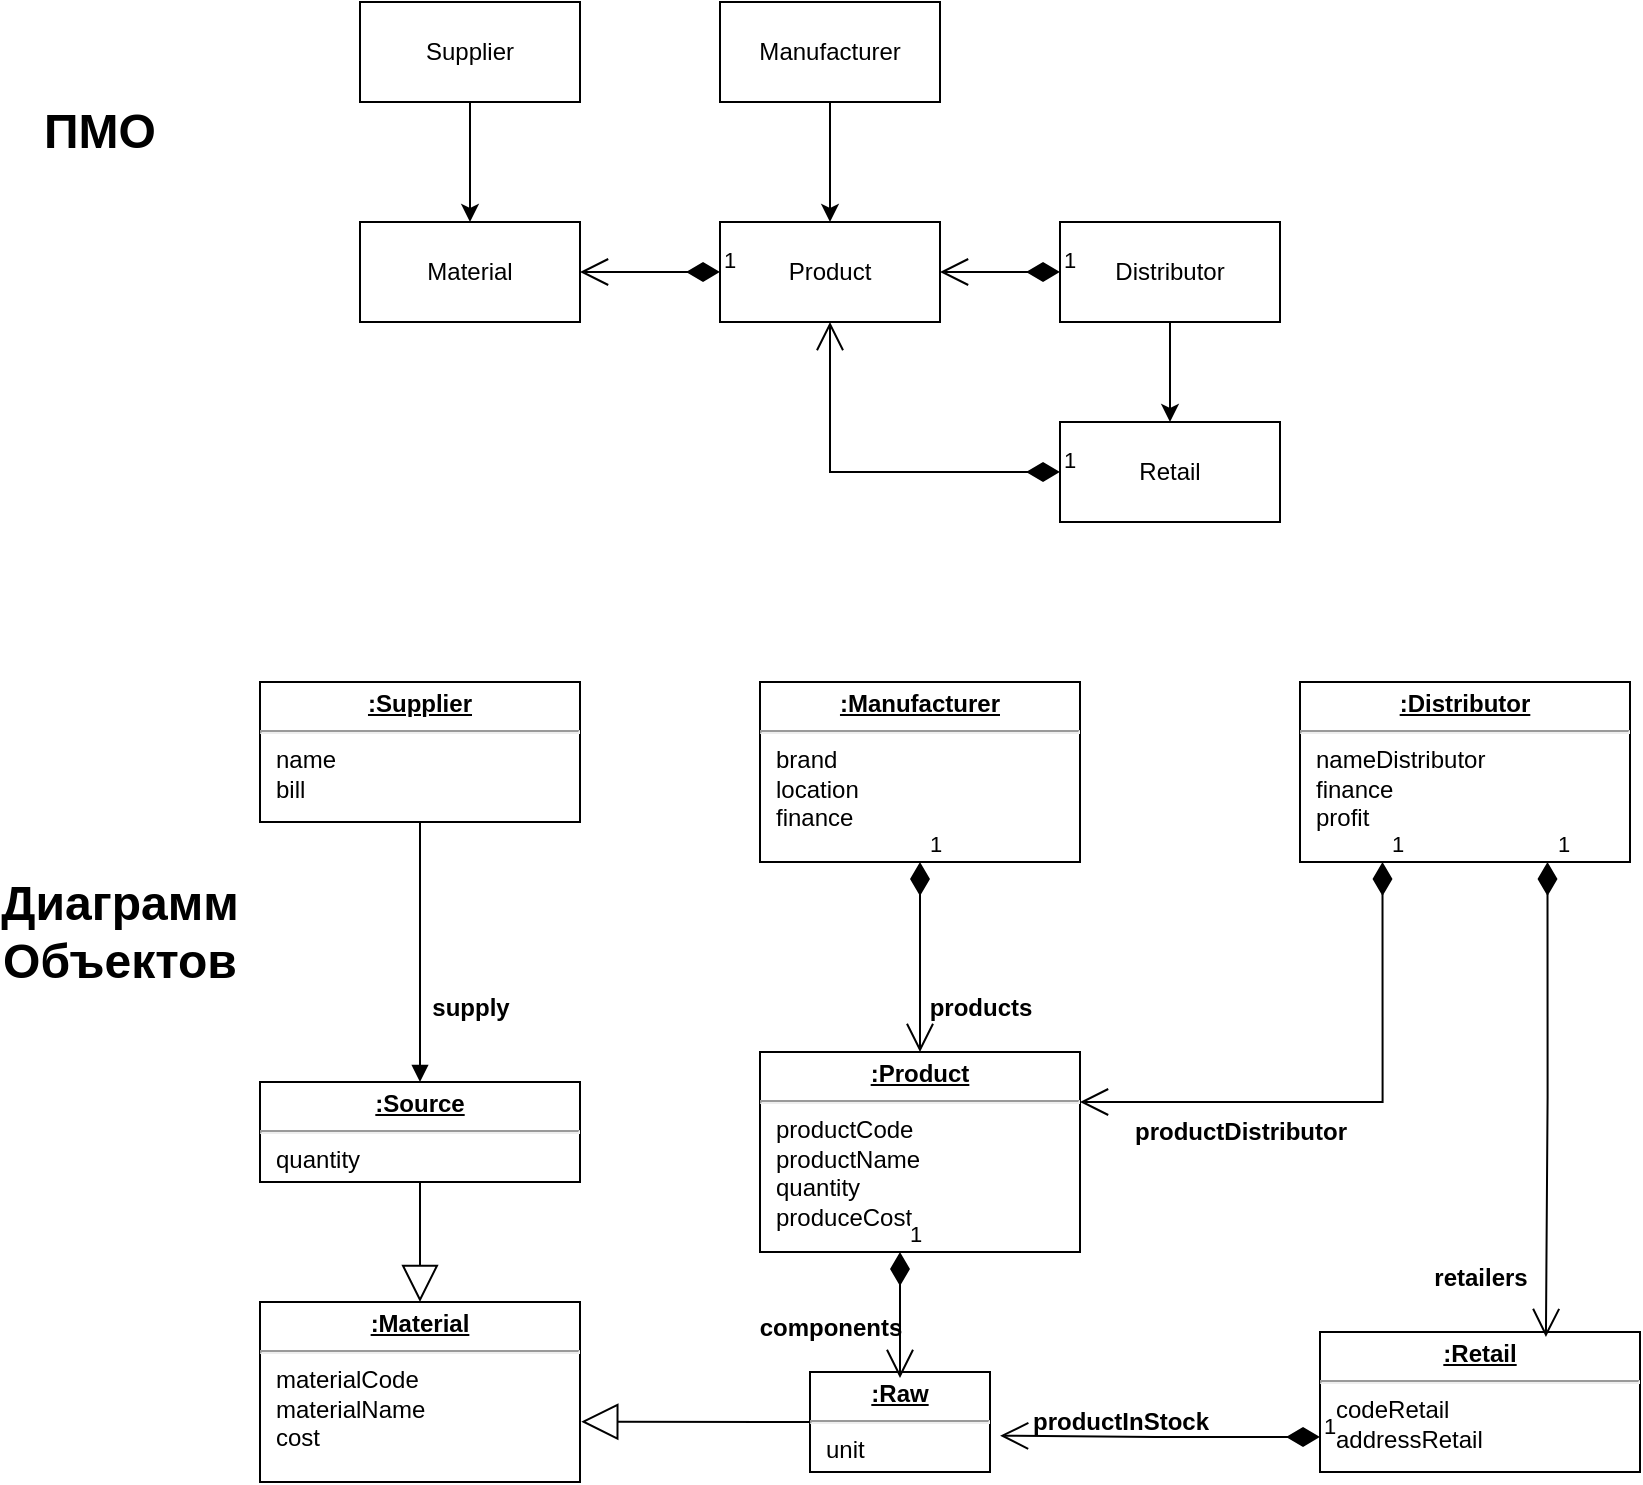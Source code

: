 <mxfile version="22.0.0" type="device">
  <diagram name="Page-1" id="U_HJIQiXyyQITteJd8Ai">
    <mxGraphModel dx="1276" dy="606" grid="1" gridSize="10" guides="1" tooltips="1" connect="1" arrows="1" fold="1" page="1" pageScale="1" pageWidth="850" pageHeight="1100" math="0" shadow="0">
      <root>
        <mxCell id="0" />
        <mxCell id="1" parent="0" />
        <mxCell id="j0TCoYzlLEWcFr1gE0Wx-1" value="Маnufacturer" style="html=1;whiteSpace=wrap;" parent="1" vertex="1">
          <mxGeometry x="380" y="60" width="110" height="50" as="geometry" />
        </mxCell>
        <mxCell id="17qH06IllyJhuKljJ-RB-3" style="edgeStyle=orthogonalEdgeStyle;rounded=0;orthogonalLoop=1;jettySize=auto;html=1;exitX=0.5;exitY=1;exitDx=0;exitDy=0;entryX=0.5;entryY=0;entryDx=0;entryDy=0;" parent="1" source="j0TCoYzlLEWcFr1gE0Wx-2" target="j0TCoYzlLEWcFr1gE0Wx-4" edge="1">
          <mxGeometry relative="1" as="geometry" />
        </mxCell>
        <mxCell id="j0TCoYzlLEWcFr1gE0Wx-2" value="Supplier" style="html=1;whiteSpace=wrap;" parent="1" vertex="1">
          <mxGeometry x="200" y="60" width="110" height="50" as="geometry" />
        </mxCell>
        <mxCell id="j0TCoYzlLEWcFr1gE0Wx-3" value="Product" style="html=1;whiteSpace=wrap;" parent="1" vertex="1">
          <mxGeometry x="380" y="170" width="110" height="50" as="geometry" />
        </mxCell>
        <mxCell id="j0TCoYzlLEWcFr1gE0Wx-4" value="Material" style="html=1;whiteSpace=wrap;" parent="1" vertex="1">
          <mxGeometry x="200" y="170" width="110" height="50" as="geometry" />
        </mxCell>
        <mxCell id="j0TCoYzlLEWcFr1gE0Wx-14" style="edgeStyle=orthogonalEdgeStyle;rounded=0;orthogonalLoop=1;jettySize=auto;html=1;" parent="1" source="j0TCoYzlLEWcFr1gE0Wx-5" target="j0TCoYzlLEWcFr1gE0Wx-6" edge="1">
          <mxGeometry relative="1" as="geometry" />
        </mxCell>
        <mxCell id="j0TCoYzlLEWcFr1gE0Wx-5" value="Distributor" style="html=1;whiteSpace=wrap;" parent="1" vertex="1">
          <mxGeometry x="550" y="170" width="110" height="50" as="geometry" />
        </mxCell>
        <mxCell id="j0TCoYzlLEWcFr1gE0Wx-6" value="Retail" style="html=1;whiteSpace=wrap;" parent="1" vertex="1">
          <mxGeometry x="550" y="270" width="110" height="50" as="geometry" />
        </mxCell>
        <mxCell id="j0TCoYzlLEWcFr1gE0Wx-10" style="edgeStyle=orthogonalEdgeStyle;rounded=0;orthogonalLoop=1;jettySize=auto;html=1;entryX=0.5;entryY=0;entryDx=0;entryDy=0;" parent="1" source="j0TCoYzlLEWcFr1gE0Wx-1" target="j0TCoYzlLEWcFr1gE0Wx-3" edge="1">
          <mxGeometry relative="1" as="geometry" />
        </mxCell>
        <mxCell id="j0TCoYzlLEWcFr1gE0Wx-20" value="1" style="endArrow=open;html=1;endSize=12;startArrow=diamondThin;startSize=14;startFill=1;edgeStyle=orthogonalEdgeStyle;align=left;verticalAlign=bottom;rounded=0;exitX=0;exitY=0.5;exitDx=0;exitDy=0;entryX=1;entryY=0.5;entryDx=0;entryDy=0;" parent="1" source="j0TCoYzlLEWcFr1gE0Wx-3" target="j0TCoYzlLEWcFr1gE0Wx-4" edge="1">
          <mxGeometry x="-1" y="3" relative="1" as="geometry">
            <mxPoint x="300" y="180" as="sourcePoint" />
            <mxPoint x="460" y="180" as="targetPoint" />
          </mxGeometry>
        </mxCell>
        <mxCell id="j0TCoYzlLEWcFr1gE0Wx-21" value="&lt;p style=&quot;margin:0px;margin-top:4px;text-align:center;text-decoration:underline;&quot;&gt;&lt;b&gt;:Manufacturer&lt;/b&gt;&lt;/p&gt;&lt;hr&gt;&lt;p style=&quot;margin:0px;margin-left:8px;&quot;&gt;brand&amp;nbsp;&amp;nbsp;&lt;br&gt;location&amp;nbsp;&lt;br&gt;finance&amp;nbsp;&lt;/p&gt;" style="verticalAlign=top;align=left;overflow=fill;fontSize=12;fontFamily=Helvetica;html=1;whiteSpace=wrap;" parent="1" vertex="1">
          <mxGeometry x="400" y="400" width="160" height="90" as="geometry" />
        </mxCell>
        <mxCell id="j0TCoYzlLEWcFr1gE0Wx-22" value="&lt;p style=&quot;margin:0px;margin-top:4px;text-align:center;text-decoration:underline;&quot;&gt;&lt;b&gt;:Supplier&lt;/b&gt;&lt;/p&gt;&lt;hr&gt;&lt;p style=&quot;margin:0px;margin-left:8px;&quot;&gt;name&amp;nbsp;&amp;nbsp;&lt;br&gt;bill&amp;nbsp;&lt;/p&gt;" style="verticalAlign=top;align=left;overflow=fill;fontSize=12;fontFamily=Helvetica;html=1;whiteSpace=wrap;" parent="1" vertex="1">
          <mxGeometry x="150" y="400" width="160" height="70" as="geometry" />
        </mxCell>
        <mxCell id="j0TCoYzlLEWcFr1gE0Wx-23" value="&lt;p style=&quot;margin:0px;margin-top:4px;text-align:center;text-decoration:underline;&quot;&gt;&lt;b&gt;:Material&lt;/b&gt;&lt;/p&gt;&lt;hr&gt;&lt;p style=&quot;margin:0px;margin-left:8px;&quot;&gt;materialCode&amp;nbsp;&amp;nbsp;&lt;br&gt;materialName&amp;nbsp;&lt;/p&gt;&lt;p style=&quot;margin:0px;margin-left:8px;&quot;&gt;cost&amp;nbsp;&lt;/p&gt;&lt;p style=&quot;margin:0px;margin-left:8px;&quot;&gt;&lt;br&gt;&lt;/p&gt;" style="verticalAlign=top;align=left;overflow=fill;fontSize=12;fontFamily=Helvetica;html=1;whiteSpace=wrap;" parent="1" vertex="1">
          <mxGeometry x="150" y="710" width="160" height="90" as="geometry" />
        </mxCell>
        <mxCell id="j0TCoYzlLEWcFr1gE0Wx-24" value="&lt;p style=&quot;margin:0px;margin-top:4px;text-align:center;text-decoration:underline;&quot;&gt;&lt;b&gt;:Source&lt;/b&gt;&lt;/p&gt;&lt;hr&gt;&lt;p style=&quot;margin:0px;margin-left:8px;&quot;&gt;quantity&amp;nbsp;&amp;nbsp;&lt;br&gt;&lt;/p&gt;" style="verticalAlign=top;align=left;overflow=fill;fontSize=12;fontFamily=Helvetica;html=1;whiteSpace=wrap;" parent="1" vertex="1">
          <mxGeometry x="150" y="600" width="160" height="50" as="geometry" />
        </mxCell>
        <mxCell id="j0TCoYzlLEWcFr1gE0Wx-28" value="&lt;p style=&quot;margin:0px;margin-top:4px;text-align:center;text-decoration:underline;&quot;&gt;&lt;b&gt;:Raw&lt;/b&gt;&lt;/p&gt;&lt;hr&gt;&lt;p style=&quot;margin:0px;margin-left:8px;&quot;&gt;unit&amp;nbsp;&amp;nbsp;&lt;br&gt;&lt;/p&gt;" style="verticalAlign=top;align=left;overflow=fill;fontSize=12;fontFamily=Helvetica;html=1;whiteSpace=wrap;" parent="1" vertex="1">
          <mxGeometry x="425" y="745" width="90" height="50" as="geometry" />
        </mxCell>
        <mxCell id="j0TCoYzlLEWcFr1gE0Wx-29" value="&lt;p style=&quot;margin:0px;margin-top:4px;text-align:center;text-decoration:underline;&quot;&gt;&lt;b&gt;:Product&lt;/b&gt;&lt;/p&gt;&lt;hr&gt;&lt;p style=&quot;margin:0px;margin-left:8px;&quot;&gt;productCode&lt;/p&gt;&lt;p style=&quot;margin:0px;margin-left:8px;&quot;&gt;productName&lt;/p&gt;&lt;p style=&quot;margin:0px;margin-left:8px;&quot;&gt;quantity&lt;/p&gt;&lt;p style=&quot;margin:0px;margin-left:8px;&quot;&gt;produceCost&amp;nbsp;&lt;br&gt;&lt;/p&gt;" style="verticalAlign=top;align=left;overflow=fill;fontSize=12;fontFamily=Helvetica;html=1;whiteSpace=wrap;" parent="1" vertex="1">
          <mxGeometry x="400" y="585" width="160" height="100" as="geometry" />
        </mxCell>
        <mxCell id="j0TCoYzlLEWcFr1gE0Wx-30" value="&lt;p style=&quot;margin:0px;margin-top:4px;text-align:center;text-decoration:underline;&quot;&gt;&lt;b&gt;:Distributor&lt;/b&gt;&lt;/p&gt;&lt;hr&gt;&lt;p style=&quot;margin:0px;margin-left:8px;&quot;&gt;nameDistributor&lt;/p&gt;&lt;p style=&quot;margin:0px;margin-left:8px;&quot;&gt;finance&lt;br&gt;profit&amp;nbsp;&lt;/p&gt;" style="verticalAlign=top;align=left;overflow=fill;fontSize=12;fontFamily=Helvetica;html=1;whiteSpace=wrap;" parent="1" vertex="1">
          <mxGeometry x="670" y="400" width="165" height="90" as="geometry" />
        </mxCell>
        <mxCell id="j0TCoYzlLEWcFr1gE0Wx-31" value="&lt;p style=&quot;margin:0px;margin-top:4px;text-align:center;text-decoration:underline;&quot;&gt;&lt;b&gt;:Retail&lt;/b&gt;&lt;/p&gt;&lt;hr&gt;&lt;p style=&quot;margin:0px;margin-left:8px;&quot;&gt;codeRetail&lt;br&gt;addressRetail&lt;span style=&quot;white-space: pre;&quot;&gt;&#x9;&lt;/span&gt;&amp;nbsp;&lt;br&gt;&lt;br&gt;&lt;/p&gt;" style="verticalAlign=top;align=left;overflow=fill;fontSize=12;fontFamily=Helvetica;html=1;whiteSpace=wrap;" parent="1" vertex="1">
          <mxGeometry x="680" y="725" width="160" height="70" as="geometry" />
        </mxCell>
        <mxCell id="j0TCoYzlLEWcFr1gE0Wx-34" value="1" style="endArrow=open;html=1;endSize=12;startArrow=diamondThin;startSize=14;startFill=1;edgeStyle=orthogonalEdgeStyle;align=left;verticalAlign=bottom;rounded=0;exitX=0.5;exitY=1;exitDx=0;exitDy=0;entryX=0.5;entryY=0;entryDx=0;entryDy=0;" parent="1" source="j0TCoYzlLEWcFr1gE0Wx-21" target="j0TCoYzlLEWcFr1gE0Wx-29" edge="1">
          <mxGeometry x="-1" y="3" relative="1" as="geometry">
            <mxPoint x="260" y="590" as="sourcePoint" />
            <mxPoint x="420" y="590" as="targetPoint" />
          </mxGeometry>
        </mxCell>
        <mxCell id="j0TCoYzlLEWcFr1gE0Wx-35" value="" style="endArrow=block;endSize=16;endFill=0;html=1;rounded=0;exitX=0;exitY=0.5;exitDx=0;exitDy=0;entryX=1.004;entryY=0.665;entryDx=0;entryDy=0;entryPerimeter=0;" parent="1" source="j0TCoYzlLEWcFr1gE0Wx-28" target="j0TCoYzlLEWcFr1gE0Wx-23" edge="1">
          <mxGeometry width="160" relative="1" as="geometry">
            <mxPoint x="320" y="830" as="sourcePoint" />
            <mxPoint x="480" y="830" as="targetPoint" />
          </mxGeometry>
        </mxCell>
        <mxCell id="j0TCoYzlLEWcFr1gE0Wx-36" value="" style="endArrow=block;endSize=16;endFill=0;html=1;rounded=0;exitX=0.5;exitY=1;exitDx=0;exitDy=0;entryX=0.5;entryY=0;entryDx=0;entryDy=0;" parent="1" source="j0TCoYzlLEWcFr1gE0Wx-24" target="j0TCoYzlLEWcFr1gE0Wx-23" edge="1">
          <mxGeometry width="160" relative="1" as="geometry">
            <mxPoint x="410" y="780" as="sourcePoint" />
            <mxPoint x="321" y="780" as="targetPoint" />
          </mxGeometry>
        </mxCell>
        <mxCell id="j0TCoYzlLEWcFr1gE0Wx-37" value="products" style="text;align=center;fontStyle=1;verticalAlign=middle;spacingLeft=3;spacingRight=3;strokeColor=none;rotatable=0;points=[[0,0.5],[1,0.5]];portConstraint=eastwest;html=1;" parent="1" vertex="1">
          <mxGeometry x="470" y="550" width="80" height="26" as="geometry" />
        </mxCell>
        <mxCell id="j0TCoYzlLEWcFr1gE0Wx-39" value="1" style="endArrow=open;html=1;endSize=12;startArrow=diamondThin;startSize=14;startFill=1;edgeStyle=orthogonalEdgeStyle;align=left;verticalAlign=bottom;rounded=0;exitX=0.25;exitY=1;exitDx=0;exitDy=0;" parent="1" edge="1">
          <mxGeometry x="-1" y="3" relative="1" as="geometry">
            <mxPoint x="470" y="685" as="sourcePoint" />
            <mxPoint x="470" y="748" as="targetPoint" />
          </mxGeometry>
        </mxCell>
        <mxCell id="j0TCoYzlLEWcFr1gE0Wx-40" value="components" style="text;align=center;fontStyle=1;verticalAlign=middle;spacingLeft=3;spacingRight=3;strokeColor=none;rotatable=0;points=[[0,0.5],[1,0.5]];portConstraint=eastwest;html=1;" parent="1" vertex="1">
          <mxGeometry x="395" y="710" width="80" height="26" as="geometry" />
        </mxCell>
        <mxCell id="j0TCoYzlLEWcFr1gE0Wx-42" value="supply" style="text;align=center;fontStyle=1;verticalAlign=middle;spacingLeft=3;spacingRight=3;strokeColor=none;rotatable=0;points=[[0,0.5],[1,0.5]];portConstraint=eastwest;html=1;" parent="1" vertex="1">
          <mxGeometry x="215" y="550" width="80" height="26" as="geometry" />
        </mxCell>
        <mxCell id="j0TCoYzlLEWcFr1gE0Wx-44" value="productInStock" style="text;align=center;fontStyle=1;verticalAlign=middle;spacingLeft=3;spacingRight=3;strokeColor=none;rotatable=0;points=[[0,0.5],[1,0.5]];portConstraint=eastwest;html=1;" parent="1" vertex="1">
          <mxGeometry x="540" y="757" width="80" height="26" as="geometry" />
        </mxCell>
        <mxCell id="j0TCoYzlLEWcFr1gE0Wx-46" value="productDistributor" style="text;align=center;fontStyle=1;verticalAlign=middle;spacingLeft=3;spacingRight=3;strokeColor=none;rotatable=0;points=[[0,0.5],[1,0.5]];portConstraint=eastwest;html=1;" parent="1" vertex="1">
          <mxGeometry x="600" y="612" width="80" height="26" as="geometry" />
        </mxCell>
        <mxCell id="j0TCoYzlLEWcFr1gE0Wx-47" value="1" style="endArrow=open;html=1;endSize=12;startArrow=diamondThin;startSize=14;startFill=1;edgeStyle=orthogonalEdgeStyle;align=left;verticalAlign=bottom;rounded=0;exitX=0.25;exitY=1;exitDx=0;exitDy=0;entryX=1;entryY=0.25;entryDx=0;entryDy=0;" parent="1" source="j0TCoYzlLEWcFr1gE0Wx-30" target="j0TCoYzlLEWcFr1gE0Wx-29" edge="1">
          <mxGeometry x="-1" y="3" relative="1" as="geometry">
            <mxPoint x="660" y="670" as="sourcePoint" />
            <mxPoint x="820" y="670" as="targetPoint" />
          </mxGeometry>
        </mxCell>
        <mxCell id="j0TCoYzlLEWcFr1gE0Wx-48" value="1" style="endArrow=open;html=1;endSize=12;startArrow=diamondThin;startSize=14;startFill=1;edgeStyle=orthogonalEdgeStyle;align=left;verticalAlign=bottom;rounded=0;exitX=0;exitY=0.75;exitDx=0;exitDy=0;entryX=1.056;entryY=0.637;entryDx=0;entryDy=0;entryPerimeter=0;" parent="1" source="j0TCoYzlLEWcFr1gE0Wx-31" target="j0TCoYzlLEWcFr1gE0Wx-28" edge="1">
          <mxGeometry x="-1" y="3" relative="1" as="geometry">
            <mxPoint x="590" y="590" as="sourcePoint" />
            <mxPoint x="750" y="590" as="targetPoint" />
          </mxGeometry>
        </mxCell>
        <mxCell id="j0TCoYzlLEWcFr1gE0Wx-49" value="1" style="endArrow=open;html=1;endSize=12;startArrow=diamondThin;startSize=14;startFill=1;edgeStyle=orthogonalEdgeStyle;align=left;verticalAlign=bottom;rounded=0;exitX=0;exitY=0.5;exitDx=0;exitDy=0;entryX=0.5;entryY=1;entryDx=0;entryDy=0;" parent="1" source="j0TCoYzlLEWcFr1gE0Wx-6" target="j0TCoYzlLEWcFr1gE0Wx-3" edge="1">
          <mxGeometry x="-1" y="3" relative="1" as="geometry">
            <mxPoint x="390" y="310" as="sourcePoint" />
            <mxPoint x="550" y="310" as="targetPoint" />
          </mxGeometry>
        </mxCell>
        <mxCell id="j0TCoYzlLEWcFr1gE0Wx-50" value="1" style="endArrow=open;html=1;endSize=12;startArrow=diamondThin;startSize=14;startFill=1;edgeStyle=orthogonalEdgeStyle;align=left;verticalAlign=bottom;rounded=0;exitX=0;exitY=0.5;exitDx=0;exitDy=0;entryX=1;entryY=0.5;entryDx=0;entryDy=0;" parent="1" source="j0TCoYzlLEWcFr1gE0Wx-5" target="j0TCoYzlLEWcFr1gE0Wx-3" edge="1">
          <mxGeometry x="-1" y="3" relative="1" as="geometry">
            <mxPoint x="590" y="180" as="sourcePoint" />
            <mxPoint x="750" y="180" as="targetPoint" />
          </mxGeometry>
        </mxCell>
        <mxCell id="j0TCoYzlLEWcFr1gE0Wx-51" value="1" style="endArrow=open;html=1;endSize=12;startArrow=diamondThin;startSize=14;startFill=1;edgeStyle=orthogonalEdgeStyle;align=left;verticalAlign=bottom;rounded=0;exitX=0.75;exitY=1;exitDx=0;exitDy=0;entryX=0.706;entryY=0.036;entryDx=0;entryDy=0;entryPerimeter=0;" parent="1" source="j0TCoYzlLEWcFr1gE0Wx-30" target="j0TCoYzlLEWcFr1gE0Wx-31" edge="1">
          <mxGeometry x="-1" y="3" relative="1" as="geometry">
            <mxPoint x="700" y="660" as="sourcePoint" />
            <mxPoint x="860" y="660" as="targetPoint" />
          </mxGeometry>
        </mxCell>
        <mxCell id="j0TCoYzlLEWcFr1gE0Wx-52" value="retailers" style="text;align=center;fontStyle=1;verticalAlign=middle;spacingLeft=3;spacingRight=3;strokeColor=none;rotatable=0;points=[[0,0.5],[1,0.5]];portConstraint=eastwest;html=1;" parent="1" vertex="1">
          <mxGeometry x="726.25" y="685" width="67.5" height="26" as="geometry" />
        </mxCell>
        <mxCell id="17qH06IllyJhuKljJ-RB-2" value="" style="html=1;verticalAlign=bottom;endArrow=block;curved=0;rounded=0;exitX=0.5;exitY=1;exitDx=0;exitDy=0;entryX=0.5;entryY=0;entryDx=0;entryDy=0;" parent="1" source="j0TCoYzlLEWcFr1gE0Wx-22" target="j0TCoYzlLEWcFr1gE0Wx-24" edge="1">
          <mxGeometry width="80" relative="1" as="geometry">
            <mxPoint x="380" y="510" as="sourcePoint" />
            <mxPoint x="460" y="510" as="targetPoint" />
          </mxGeometry>
        </mxCell>
        <mxCell id="kBILqK4hK68NzXFMSvor-1" value="&lt;b&gt;&lt;font style=&quot;font-size: 24px;&quot;&gt;ПМО&lt;/font&gt;&lt;/b&gt;" style="text;html=1;strokeColor=none;fillColor=none;align=center;verticalAlign=middle;whiteSpace=wrap;rounded=0;" vertex="1" parent="1">
          <mxGeometry x="40" y="110" width="60" height="30" as="geometry" />
        </mxCell>
        <mxCell id="kBILqK4hK68NzXFMSvor-2" value="&lt;b&gt;&lt;font style=&quot;font-size: 24px;&quot;&gt;Диаграмм Объектов&lt;/font&gt;&lt;/b&gt;" style="text;html=1;strokeColor=none;fillColor=none;align=center;verticalAlign=middle;whiteSpace=wrap;rounded=0;" vertex="1" parent="1">
          <mxGeometry x="50" y="510" width="60" height="30" as="geometry" />
        </mxCell>
      </root>
    </mxGraphModel>
  </diagram>
</mxfile>
